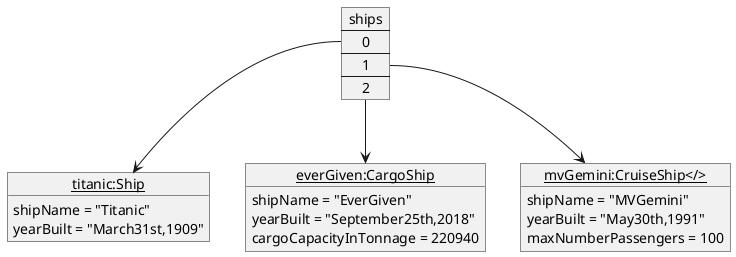 @startuml
'https://plantuml.com/object-diagram

object "<u>titanic:Ship</u>" as ts{
    shipName = "Titanic"
    yearBuilt = "March31st,1909"
}

object "<u>everGiven:CargoShip</u>" as egs{
    shipName = "EverGiven"
    yearBuilt = "September25th,2018"
    cargoCapacityInTonnage = 220940
}

object "<u>mvGemini:CruiseShip</>" as mvs{
    shipName = "MVGemini"
    yearBuilt = "May30th,1991"
    maxNumberPassengers = 100
}

map ships {
 0 *--> ts
 1 *--> mvs
 2 *--> egs

}



@enduml
